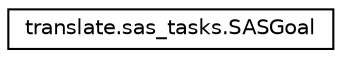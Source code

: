 digraph "Graphical Class Hierarchy"
{
  edge [fontname="Helvetica",fontsize="10",labelfontname="Helvetica",labelfontsize="10"];
  node [fontname="Helvetica",fontsize="10",shape=record];
  rankdir="LR";
  Node1 [label="translate.sas_tasks.SASGoal",height=0.2,width=0.4,color="black", fillcolor="white", style="filled",URL="$classtranslate_1_1sas__tasks_1_1SASGoal.html"];
}
